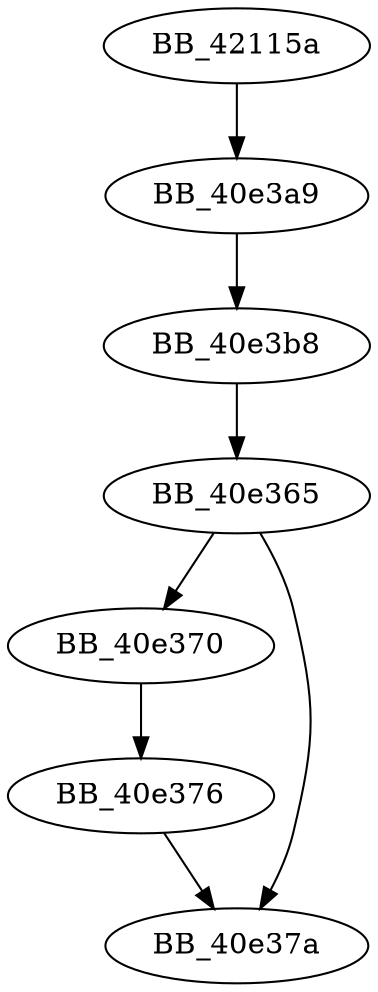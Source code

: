 DiGraph sub_42115A{
BB_40e365->BB_40e370
BB_40e365->BB_40e37a
BB_40e370->BB_40e376
BB_40e376->BB_40e37a
BB_40e3a9->BB_40e3b8
BB_40e3b8->BB_40e365
BB_42115a->BB_40e3a9
}
